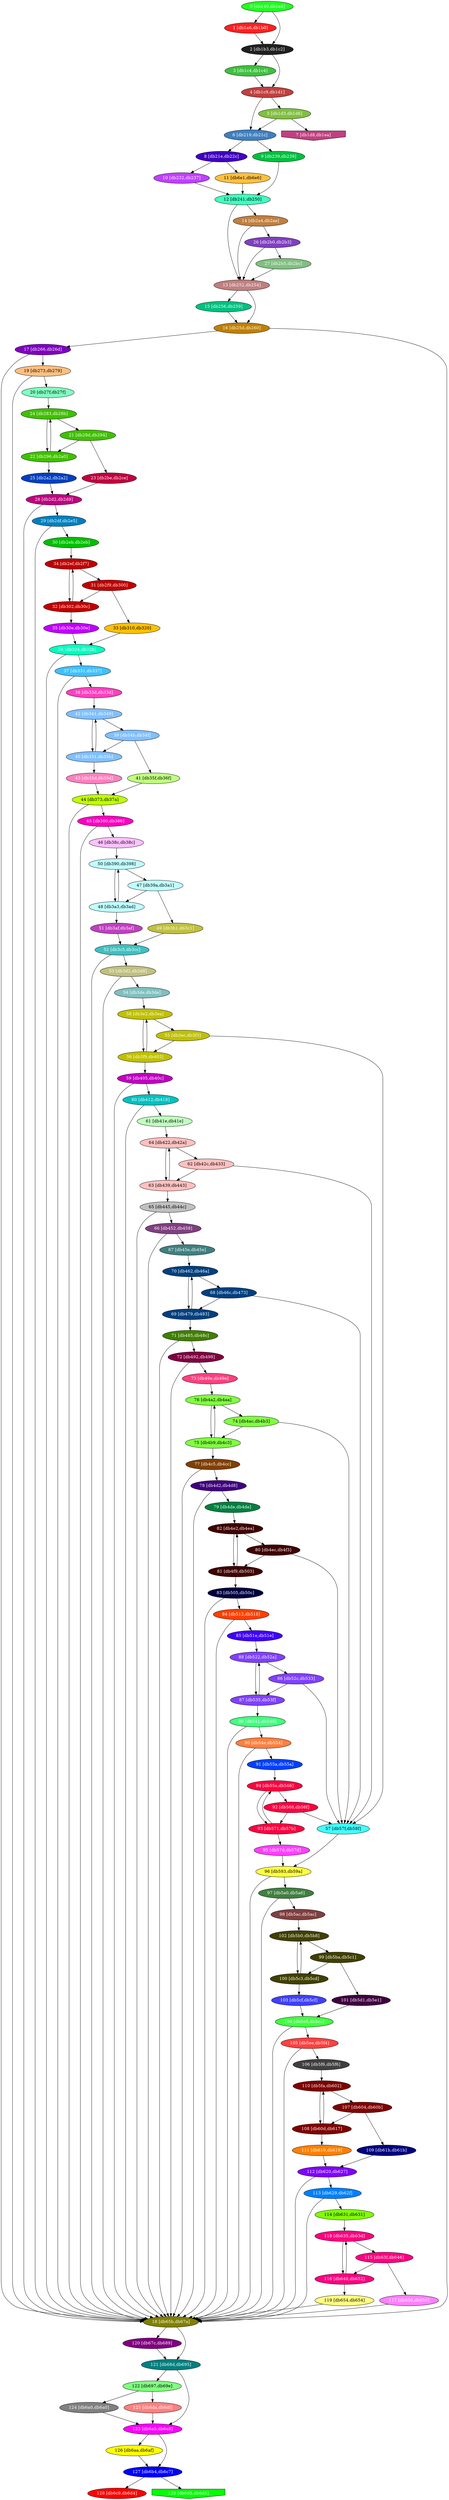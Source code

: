 diGraph libnss3{
	libnss3_0  [style=filled fillcolor="#20FF20" fontcolor="#ffffff" shape=oval label="0 [db140,db1a4]"]
	libnss3_1  [style=filled fillcolor="#FF2020" fontcolor="#ffffff" shape=oval label="1 [db1a6,db1b0]"]
	libnss3_2  [style=filled fillcolor="#202020" fontcolor="#ffffff" shape=oval label="2 [db1b3,db1c2]"]
	libnss3_3  [style=filled fillcolor="#40C040" fontcolor="#ffffff" shape=oval label="3 [db1c4,db1c4]"]
	libnss3_4  [style=filled fillcolor="#C04040" fontcolor="#ffffff" shape=oval label="4 [db1c9,db1d1]"]
	libnss3_5  [style=filled fillcolor="#80C040" fontcolor="#ffffff" shape=oval label="5 [db1d3,db1d6]"]
	libnss3_6  [style=filled fillcolor="#4080C0" fontcolor="#ffffff" shape=oval label="6 [db219,db21c]"]
	libnss3_7  [style=filled fillcolor="#C04080" fontcolor="#ffffff" shape=invhouse label="7 [db1d8,db1ea]"]
	libnss3_8  [style=filled fillcolor="#4000C0" fontcolor="#ffffff" shape=oval label="8 [db21e,db22c]"]
	libnss3_9  [style=filled fillcolor="#00C040" fontcolor="#ffffff" shape=oval label="9 [db239,db239]"]
	libnss3_a  [style=filled fillcolor="#C040FF" fontcolor="#ffffff" shape=oval label="10 [db232,db237]"]
	libnss3_b  [style=filled fillcolor="#FFC040" fontcolor="#000000" shape=oval label="11 [db6e1,db6e6]"]
	libnss3_c  [style=filled fillcolor="#40FFC0" fontcolor="#000000" shape=oval label="12 [db241,db250]"]
	libnss3_d  [style=filled fillcolor="#C08080" fontcolor="#ffffff" shape=oval label="13 [db252,db254]"]
	libnss3_e  [style=filled fillcolor="#C08040" fontcolor="#ffffff" shape=oval label="14 [db2a4,db2ae]"]
	libnss3_f  [style=filled fillcolor="#00C080" fontcolor="#ffffff" shape=oval label="15 [db256,db259]"]
	libnss3_10  [style=filled fillcolor="#C08000" fontcolor="#ffffff" shape=oval label="16 [db25d,db260]"]
	libnss3_11  [style=filled fillcolor="#8000C0" fontcolor="#ffffff" shape=oval label="17 [db266,db26d]"]
	libnss3_12  [style=filled fillcolor="#808000" fontcolor="#ffffff" shape=oval label="18 [db65b,db67a]"]
	libnss3_13  [style=filled fillcolor="#FFC080" fontcolor="#000000" shape=oval label="19 [db273,db279]"]
	libnss3_14  [style=filled fillcolor="#80FFC0" fontcolor="#000000" shape=oval label="20 [db27f,db27f]"]
	libnss3_15  [style=filled fillcolor="#40C000" fontcolor="#ffffff" shape=oval label="21 [db28d,db294]"]
	libnss3_16  [style=filled fillcolor="#40C000" fontcolor="#ffffff" shape=oval label="22 [db296,db2a0]"]
	libnss3_17  [style=filled fillcolor="#C00040" fontcolor="#ffffff" shape=oval label="23 [db2be,db2ce]"]
	libnss3_18  [style=filled fillcolor="#40C000" fontcolor="#ffffff" shape=oval label="24 [db283,db28b]"]
	libnss3_19  [style=filled fillcolor="#0040C0" fontcolor="#ffffff" shape=oval label="25 [db2a2,db2a2]"]
	libnss3_1a  [style=filled fillcolor="#8040C0" fontcolor="#ffffff" shape=oval label="26 [db2b0,db2b3]"]
	libnss3_1b  [style=filled fillcolor="#80C080" fontcolor="#ffffff" shape=oval label="27 [db2b5,db2bc]"]
	libnss3_1c  [style=filled fillcolor="#C00080" fontcolor="#ffffff" shape=oval label="28 [db2d2,db2d9]"]
	libnss3_1d  [style=filled fillcolor="#0080C0" fontcolor="#ffffff" shape=oval label="29 [db2df,db2e5]"]
	libnss3_1e  [style=filled fillcolor="#00C000" fontcolor="#ffffff" shape=oval label="30 [db2eb,db2eb]"]
	libnss3_1f  [style=filled fillcolor="#C00000" fontcolor="#ffffff" shape=oval label="31 [db2f9,db300]"]
	libnss3_20  [style=filled fillcolor="#C00000" fontcolor="#ffffff" shape=oval label="32 [db302,db30c]"]
	libnss3_21  [style=filled fillcolor="#FFC000" fontcolor="#000000" shape=oval label="33 [db310,db320]"]
	libnss3_22  [style=filled fillcolor="#C00000" fontcolor="#ffffff" shape=oval label="34 [db2ef,db2f7]"]
	libnss3_23  [style=filled fillcolor="#C000FF" fontcolor="#ffffff" shape=oval label="35 [db30e,db30e]"]
	libnss3_24  [style=filled fillcolor="#00FFC0" fontcolor="#ffffff" shape=oval label="36 [db324,db32b]"]
	libnss3_25  [style=filled fillcolor="#40C0FF" fontcolor="#ffffff" shape=oval label="37 [db331,db337]"]
	libnss3_26  [style=filled fillcolor="#FF40C0" fontcolor="#ffffff" shape=oval label="38 [db33d,db33d]"]
	libnss3_27  [style=filled fillcolor="#80C0FF" fontcolor="#ffffff" shape=oval label="39 [db34b,db34f]"]
	libnss3_28  [style=filled fillcolor="#80C0FF" fontcolor="#ffffff" shape=oval label="40 [db351,db35b]"]
	libnss3_29  [style=filled fillcolor="#C0FF80" fontcolor="#000000" shape=oval label="41 [db35f,db36f]"]
	libnss3_2a  [style=filled fillcolor="#80C0FF" fontcolor="#ffffff" shape=oval label="42 [db341,db349]"]
	libnss3_2b  [style=filled fillcolor="#FF80C0" fontcolor="#ffffff" shape=oval label="43 [db35d,db35d]"]
	libnss3_2c  [style=filled fillcolor="#C0FF00" fontcolor="#000000" shape=oval label="44 [db373,db37a]"]
	libnss3_2d  [style=filled fillcolor="#FF00C0" fontcolor="#ffffff" shape=oval label="45 [db380,db386]"]
	libnss3_2e  [style=filled fillcolor="#FFC0FF" fontcolor="#000000" shape=oval label="46 [db38c,db38c]"]
	libnss3_2f  [style=filled fillcolor="#C0FFFF" fontcolor="#000000" shape=oval label="47 [db39a,db3a1]"]
	libnss3_30  [style=filled fillcolor="#C0FFFF" fontcolor="#000000" shape=oval label="48 [db3a3,db3ad]"]
	libnss3_31  [style=filled fillcolor="#C0C040" fontcolor="#ffffff" shape=oval label="49 [db3b1,db3c1]"]
	libnss3_32  [style=filled fillcolor="#C0FFFF" fontcolor="#000000" shape=oval label="50 [db390,db398]"]
	libnss3_33  [style=filled fillcolor="#C040C0" fontcolor="#ffffff" shape=oval label="51 [db3af,db3af]"]
	libnss3_34  [style=filled fillcolor="#40C0C0" fontcolor="#ffffff" shape=oval label="52 [db3c5,db3cc]"]
	libnss3_35  [style=filled fillcolor="#C0C080" fontcolor="#ffffff" shape=oval label="53 [db3d2,db3d8]"]
	libnss3_36  [style=filled fillcolor="#80C0C0" fontcolor="#ffffff" shape=oval label="54 [db3de,db3de]"]
	libnss3_37  [style=filled fillcolor="#C0C000" fontcolor="#ffffff" shape=oval label="55 [db3ec,db3f3]"]
	libnss3_38  [style=filled fillcolor="#C0C000" fontcolor="#ffffff" shape=oval label="56 [db3f9,db403]"]
	libnss3_39  [style=filled fillcolor="#40FFFF" fontcolor="#000000" shape=oval label="57 [db57f,db58f]"]
	libnss3_3a  [style=filled fillcolor="#C0C000" fontcolor="#ffffff" shape=oval label="58 [db3e2,db3ea]"]
	libnss3_3b  [style=filled fillcolor="#C000C0" fontcolor="#ffffff" shape=oval label="59 [db405,db40c]"]
	libnss3_3c  [style=filled fillcolor="#00C0C0" fontcolor="#ffffff" shape=oval label="60 [db412,db418]"]
	libnss3_3d  [style=filled fillcolor="#C0FFC0" fontcolor="#000000" shape=oval label="61 [db41e,db41e]"]
	libnss3_3e  [style=filled fillcolor="#FFC0C0" fontcolor="#000000" shape=oval label="62 [db42c,db433]"]
	libnss3_3f  [style=filled fillcolor="#FFC0C0" fontcolor="#000000" shape=oval label="63 [db439,db443]"]
	libnss3_40  [style=filled fillcolor="#FFC0C0" fontcolor="#000000" shape=oval label="64 [db422,db42a]"]
	libnss3_41  [style=filled fillcolor="#C0C0C0" fontcolor="#000000" shape=oval label="65 [db445,db44c]"]
	libnss3_42  [style=filled fillcolor="#804080" fontcolor="#ffffff" shape=oval label="66 [db452,db458]"]
	libnss3_43  [style=filled fillcolor="#408080" fontcolor="#ffffff" shape=oval label="67 [db45e,db45e]"]
	libnss3_44  [style=filled fillcolor="#004080" fontcolor="#ffffff" shape=oval label="68 [db46c,db473]"]
	libnss3_45  [style=filled fillcolor="#004080" fontcolor="#ffffff" shape=oval label="69 [db479,db483]"]
	libnss3_46  [style=filled fillcolor="#004080" fontcolor="#ffffff" shape=oval label="70 [db462,db46a]"]
	libnss3_47  [style=filled fillcolor="#408000" fontcolor="#ffffff" shape=oval label="71 [db485,db48c]"]
	libnss3_48  [style=filled fillcolor="#800040" fontcolor="#ffffff" shape=oval label="72 [db492,db498]"]
	libnss3_49  [style=filled fillcolor="#FF4080" fontcolor="#ffffff" shape=oval label="73 [db49e,db49e]"]
	libnss3_4a  [style=filled fillcolor="#80FF40" fontcolor="#000000" shape=oval label="74 [db4ac,db4b3]"]
	libnss3_4b  [style=filled fillcolor="#80FF40" fontcolor="#000000" shape=oval label="75 [db4b9,db4c3]"]
	libnss3_4c  [style=filled fillcolor="#80FF40" fontcolor="#000000" shape=oval label="76 [db4a2,db4aa]"]
	libnss3_4d  [style=filled fillcolor="#804000" fontcolor="#ffffff" shape=oval label="77 [db4c5,db4cc]"]
	libnss3_4e  [style=filled fillcolor="#400080" fontcolor="#ffffff" shape=oval label="78 [db4d2,db4d8]"]
	libnss3_4f  [style=filled fillcolor="#008040" fontcolor="#ffffff" shape=oval label="79 [db4de,db4de]"]
	libnss3_50  [style=filled fillcolor="#400000" fontcolor="#ffffff" shape=oval label="80 [db4ec,db4f3]"]
	libnss3_51  [style=filled fillcolor="#400000" fontcolor="#ffffff" shape=oval label="81 [db4f9,db503]"]
	libnss3_52  [style=filled fillcolor="#400000" fontcolor="#ffffff" shape=oval label="82 [db4e2,db4ea]"]
	libnss3_53  [style=filled fillcolor="#000040" fontcolor="#ffffff" shape=oval label="83 [db505,db50c]"]
	libnss3_54  [style=filled fillcolor="#FF4000" fontcolor="#ffffff" shape=oval label="84 [db512,db518]"]
	libnss3_55  [style=filled fillcolor="#4000FF" fontcolor="#ffffff" shape=oval label="85 [db51e,db51e]"]
	libnss3_56  [style=filled fillcolor="#8040FF" fontcolor="#ffffff" shape=oval label="86 [db52c,db533]"]
	libnss3_57  [style=filled fillcolor="#8040FF" fontcolor="#ffffff" shape=oval label="87 [db535,db53f]"]
	libnss3_58  [style=filled fillcolor="#8040FF" fontcolor="#ffffff" shape=oval label="88 [db522,db52a]"]
	libnss3_59  [style=filled fillcolor="#40FF80" fontcolor="#ffffff" shape=oval label="89 [db541,db548]"]
	libnss3_5a  [style=filled fillcolor="#FF8040" fontcolor="#ffffff" shape=oval label="90 [db54e,db554]"]
	libnss3_5b  [style=filled fillcolor="#0040FF" fontcolor="#ffffff" shape=oval label="91 [db55a,db55a]"]
	libnss3_5c  [style=filled fillcolor="#FF0040" fontcolor="#ffffff" shape=oval label="92 [db568,db56f]"]
	libnss3_5d  [style=filled fillcolor="#FF0040" fontcolor="#ffffff" shape=oval label="93 [db571,db57b]"]
	libnss3_5e  [style=filled fillcolor="#FF0040" fontcolor="#ffffff" shape=oval label="94 [db55e,db566]"]
	libnss3_5f  [style=filled fillcolor="#FF40FF" fontcolor="#ffffff" shape=oval label="95 [db57d,db57d]"]
	libnss3_60  [style=filled fillcolor="#FFFF40" fontcolor="#000000" shape=oval label="96 [db593,db59a]"]
	libnss3_61  [style=filled fillcolor="#408040" fontcolor="#ffffff" shape=oval label="97 [db5a0,db5a6]"]
	libnss3_62  [style=filled fillcolor="#804040" fontcolor="#ffffff" shape=oval label="98 [db5ac,db5ac]"]
	libnss3_63  [style=filled fillcolor="#404000" fontcolor="#ffffff" shape=oval label="99 [db5ba,db5c1]"]
	libnss3_64  [style=filled fillcolor="#404000" fontcolor="#ffffff" shape=oval label="100 [db5c3,db5cd]"]
	libnss3_65  [style=filled fillcolor="#400040" fontcolor="#ffffff" shape=oval label="101 [db5d1,db5e1]"]
	libnss3_66  [style=filled fillcolor="#404000" fontcolor="#ffffff" shape=oval label="102 [db5b0,db5b8]"]
	libnss3_67  [style=filled fillcolor="#4040FF" fontcolor="#ffffff" shape=oval label="103 [db5cf,db5cf]"]
	libnss3_68  [style=filled fillcolor="#40FF40" fontcolor="#ffffff" shape=oval label="104 [db5e5,db5ec]"]
	libnss3_69  [style=filled fillcolor="#FF4040" fontcolor="#ffffff" shape=oval label="105 [db5ee,db5f4]"]
	libnss3_6a  [style=filled fillcolor="#404040" fontcolor="#ffffff" shape=oval label="106 [db5f6,db5f6]"]
	libnss3_6b  [style=filled fillcolor="#800000" fontcolor="#ffffff" shape=oval label="107 [db604,db60b]"]
	libnss3_6c  [style=filled fillcolor="#800000" fontcolor="#ffffff" shape=oval label="108 [db60d,db617]"]
	libnss3_6d  [style=filled fillcolor="#000080" fontcolor="#ffffff" shape=oval label="109 [db61b,db61b]"]
	libnss3_6e  [style=filled fillcolor="#800000" fontcolor="#ffffff" shape=oval label="110 [db5fa,db602]"]
	libnss3_6f  [style=filled fillcolor="#FF8000" fontcolor="#ffffff" shape=oval label="111 [db619,db619]"]
	libnss3_70  [style=filled fillcolor="#8000FF" fontcolor="#ffffff" shape=oval label="112 [db620,db627]"]
	libnss3_71  [style=filled fillcolor="#0080FF" fontcolor="#ffffff" shape=oval label="113 [db629,db62f]"]
	libnss3_72  [style=filled fillcolor="#80FF00" fontcolor="#000000" shape=oval label="114 [db631,db631]"]
	libnss3_73  [style=filled fillcolor="#FF0080" fontcolor="#ffffff" shape=oval label="115 [db63f,db646]"]
	libnss3_74  [style=filled fillcolor="#FF0080" fontcolor="#ffffff" shape=oval label="116 [db648,db652]"]
	libnss3_75  [style=filled fillcolor="#FF80FF" fontcolor="#ffffff" shape=oval label="117 [db656,db656]"]
	libnss3_76  [style=filled fillcolor="#FF0080" fontcolor="#ffffff" shape=oval label="118 [db635,db63d]"]
	libnss3_77  [style=filled fillcolor="#FFFF80" fontcolor="#000000" shape=oval label="119 [db654,db654]"]
	libnss3_78  [style=filled fillcolor="#800080" fontcolor="#ffffff" shape=oval label="120 [db67c,db689]"]
	libnss3_79  [style=filled fillcolor="#008080" fontcolor="#ffffff" shape=oval label="121 [db68d,db695]"]
	libnss3_7a  [style=filled fillcolor="#80FF80" fontcolor="#000000" shape=oval label="122 [db697,db69e]"]
	libnss3_7b  [style=filled fillcolor="#FF00FF" fontcolor="#ffffff" shape=oval label="123 [db6a5,db6a8]"]
	libnss3_7c  [style=filled fillcolor="#808080" fontcolor="#ffffff" shape=oval label="124 [db6a0,db6a0]"]
	libnss3_7d  [style=filled fillcolor="#FF8080" fontcolor="#ffffff" shape=oval label="125 [db6da,db6df]"]
	libnss3_7e  [style=filled fillcolor="#FFFF00" fontcolor="#000000" shape=oval label="126 [db6aa,db6af]"]
	libnss3_7f  [style=filled fillcolor="#0000FF" fontcolor="#ffffff" shape=oval label="127 [db6b4,db6c7]"]
	libnss3_80  [style=filled fillcolor="#FF0000" fontcolor="#ffffff" shape=oval label="128 [db6c9,db6d4]"]
	libnss3_81  [style=filled fillcolor="#00FF00" fontcolor="#ffffff" shape=invhouse label="129 [db6d5,db6d5]"]

	libnss3_0 -> libnss3_1
	libnss3_0 -> libnss3_2
	libnss3_1 -> libnss3_2
	libnss3_2 -> libnss3_3
	libnss3_2 -> libnss3_4
	libnss3_3 -> libnss3_4
	libnss3_4 -> libnss3_5
	libnss3_4 -> libnss3_6
	libnss3_5 -> libnss3_6
	libnss3_5 -> libnss3_7
	libnss3_6 -> libnss3_8
	libnss3_6 -> libnss3_9
	libnss3_8 -> libnss3_a
	libnss3_8 -> libnss3_b
	libnss3_9 -> libnss3_c
	libnss3_a -> libnss3_c
	libnss3_b -> libnss3_c
	libnss3_c -> libnss3_d
	libnss3_c -> libnss3_e
	libnss3_d -> libnss3_f
	libnss3_d -> libnss3_10
	libnss3_e -> libnss3_d
	libnss3_e -> libnss3_1a
	libnss3_f -> libnss3_10
	libnss3_10 -> libnss3_11
	libnss3_10 -> libnss3_12
	libnss3_11 -> libnss3_12
	libnss3_11 -> libnss3_13
	libnss3_12 -> libnss3_78
	libnss3_12 -> libnss3_79
	libnss3_13 -> libnss3_12
	libnss3_13 -> libnss3_14
	libnss3_14 -> libnss3_18
	libnss3_15 -> libnss3_16
	libnss3_15 -> libnss3_17
	libnss3_16 -> libnss3_18
	libnss3_16 -> libnss3_19
	libnss3_17 -> libnss3_1c
	libnss3_18 -> libnss3_15
	libnss3_18 -> libnss3_16
	libnss3_19 -> libnss3_1c
	libnss3_1a -> libnss3_d
	libnss3_1a -> libnss3_1b
	libnss3_1b -> libnss3_d
	libnss3_1c -> libnss3_12
	libnss3_1c -> libnss3_1d
	libnss3_1d -> libnss3_12
	libnss3_1d -> libnss3_1e
	libnss3_1e -> libnss3_22
	libnss3_1f -> libnss3_20
	libnss3_1f -> libnss3_21
	libnss3_20 -> libnss3_22
	libnss3_20 -> libnss3_23
	libnss3_21 -> libnss3_24
	libnss3_22 -> libnss3_1f
	libnss3_22 -> libnss3_20
	libnss3_23 -> libnss3_24
	libnss3_24 -> libnss3_12
	libnss3_24 -> libnss3_25
	libnss3_25 -> libnss3_12
	libnss3_25 -> libnss3_26
	libnss3_26 -> libnss3_2a
	libnss3_27 -> libnss3_28
	libnss3_27 -> libnss3_29
	libnss3_28 -> libnss3_2a
	libnss3_28 -> libnss3_2b
	libnss3_29 -> libnss3_2c
	libnss3_2a -> libnss3_27
	libnss3_2a -> libnss3_28
	libnss3_2b -> libnss3_2c
	libnss3_2c -> libnss3_12
	libnss3_2c -> libnss3_2d
	libnss3_2d -> libnss3_12
	libnss3_2d -> libnss3_2e
	libnss3_2e -> libnss3_32
	libnss3_2f -> libnss3_30
	libnss3_2f -> libnss3_31
	libnss3_30 -> libnss3_32
	libnss3_30 -> libnss3_33
	libnss3_31 -> libnss3_34
	libnss3_32 -> libnss3_2f
	libnss3_32 -> libnss3_30
	libnss3_33 -> libnss3_34
	libnss3_34 -> libnss3_12
	libnss3_34 -> libnss3_35
	libnss3_35 -> libnss3_12
	libnss3_35 -> libnss3_36
	libnss3_36 -> libnss3_3a
	libnss3_37 -> libnss3_38
	libnss3_37 -> libnss3_39
	libnss3_38 -> libnss3_3a
	libnss3_38 -> libnss3_3b
	libnss3_39 -> libnss3_60
	libnss3_3a -> libnss3_37
	libnss3_3a -> libnss3_38
	libnss3_3b -> libnss3_12
	libnss3_3b -> libnss3_3c
	libnss3_3c -> libnss3_12
	libnss3_3c -> libnss3_3d
	libnss3_3d -> libnss3_40
	libnss3_3e -> libnss3_39
	libnss3_3e -> libnss3_3f
	libnss3_3f -> libnss3_40
	libnss3_3f -> libnss3_41
	libnss3_40 -> libnss3_3e
	libnss3_40 -> libnss3_3f
	libnss3_41 -> libnss3_12
	libnss3_41 -> libnss3_42
	libnss3_42 -> libnss3_12
	libnss3_42 -> libnss3_43
	libnss3_43 -> libnss3_46
	libnss3_44 -> libnss3_39
	libnss3_44 -> libnss3_45
	libnss3_45 -> libnss3_46
	libnss3_45 -> libnss3_47
	libnss3_46 -> libnss3_44
	libnss3_46 -> libnss3_45
	libnss3_47 -> libnss3_12
	libnss3_47 -> libnss3_48
	libnss3_48 -> libnss3_12
	libnss3_48 -> libnss3_49
	libnss3_49 -> libnss3_4c
	libnss3_4a -> libnss3_39
	libnss3_4a -> libnss3_4b
	libnss3_4b -> libnss3_4c
	libnss3_4b -> libnss3_4d
	libnss3_4c -> libnss3_4a
	libnss3_4c -> libnss3_4b
	libnss3_4d -> libnss3_12
	libnss3_4d -> libnss3_4e
	libnss3_4e -> libnss3_12
	libnss3_4e -> libnss3_4f
	libnss3_4f -> libnss3_52
	libnss3_50 -> libnss3_39
	libnss3_50 -> libnss3_51
	libnss3_51 -> libnss3_52
	libnss3_51 -> libnss3_53
	libnss3_52 -> libnss3_50
	libnss3_52 -> libnss3_51
	libnss3_53 -> libnss3_12
	libnss3_53 -> libnss3_54
	libnss3_54 -> libnss3_12
	libnss3_54 -> libnss3_55
	libnss3_55 -> libnss3_58
	libnss3_56 -> libnss3_39
	libnss3_56 -> libnss3_57
	libnss3_57 -> libnss3_58
	libnss3_57 -> libnss3_59
	libnss3_58 -> libnss3_56
	libnss3_58 -> libnss3_57
	libnss3_59 -> libnss3_12
	libnss3_59 -> libnss3_5a
	libnss3_5a -> libnss3_12
	libnss3_5a -> libnss3_5b
	libnss3_5b -> libnss3_5e
	libnss3_5c -> libnss3_39
	libnss3_5c -> libnss3_5d
	libnss3_5d -> libnss3_5e
	libnss3_5d -> libnss3_5f
	libnss3_5e -> libnss3_5c
	libnss3_5e -> libnss3_5d
	libnss3_5f -> libnss3_60
	libnss3_60 -> libnss3_12
	libnss3_60 -> libnss3_61
	libnss3_61 -> libnss3_12
	libnss3_61 -> libnss3_62
	libnss3_62 -> libnss3_66
	libnss3_63 -> libnss3_64
	libnss3_63 -> libnss3_65
	libnss3_64 -> libnss3_66
	libnss3_64 -> libnss3_67
	libnss3_65 -> libnss3_68
	libnss3_66 -> libnss3_63
	libnss3_66 -> libnss3_64
	libnss3_67 -> libnss3_68
	libnss3_68 -> libnss3_12
	libnss3_68 -> libnss3_69
	libnss3_69 -> libnss3_12
	libnss3_69 -> libnss3_6a
	libnss3_6a -> libnss3_6e
	libnss3_6b -> libnss3_6c
	libnss3_6b -> libnss3_6d
	libnss3_6c -> libnss3_6e
	libnss3_6c -> libnss3_6f
	libnss3_6d -> libnss3_70
	libnss3_6e -> libnss3_6b
	libnss3_6e -> libnss3_6c
	libnss3_6f -> libnss3_70
	libnss3_70 -> libnss3_12
	libnss3_70 -> libnss3_71
	libnss3_71 -> libnss3_12
	libnss3_71 -> libnss3_72
	libnss3_72 -> libnss3_76
	libnss3_73 -> libnss3_74
	libnss3_73 -> libnss3_75
	libnss3_74 -> libnss3_76
	libnss3_74 -> libnss3_77
	libnss3_75 -> libnss3_12
	libnss3_76 -> libnss3_73
	libnss3_76 -> libnss3_74
	libnss3_77 -> libnss3_12
	libnss3_78 -> libnss3_79
	libnss3_79 -> libnss3_7a
	libnss3_79 -> libnss3_7b
	libnss3_7a -> libnss3_7c
	libnss3_7a -> libnss3_7d
	libnss3_7b -> libnss3_7e
	libnss3_7b -> libnss3_7f
	libnss3_7c -> libnss3_7b
	libnss3_7d -> libnss3_7b
	libnss3_7e -> libnss3_7f
	libnss3_7f -> libnss3_80
	libnss3_7f -> libnss3_81
}